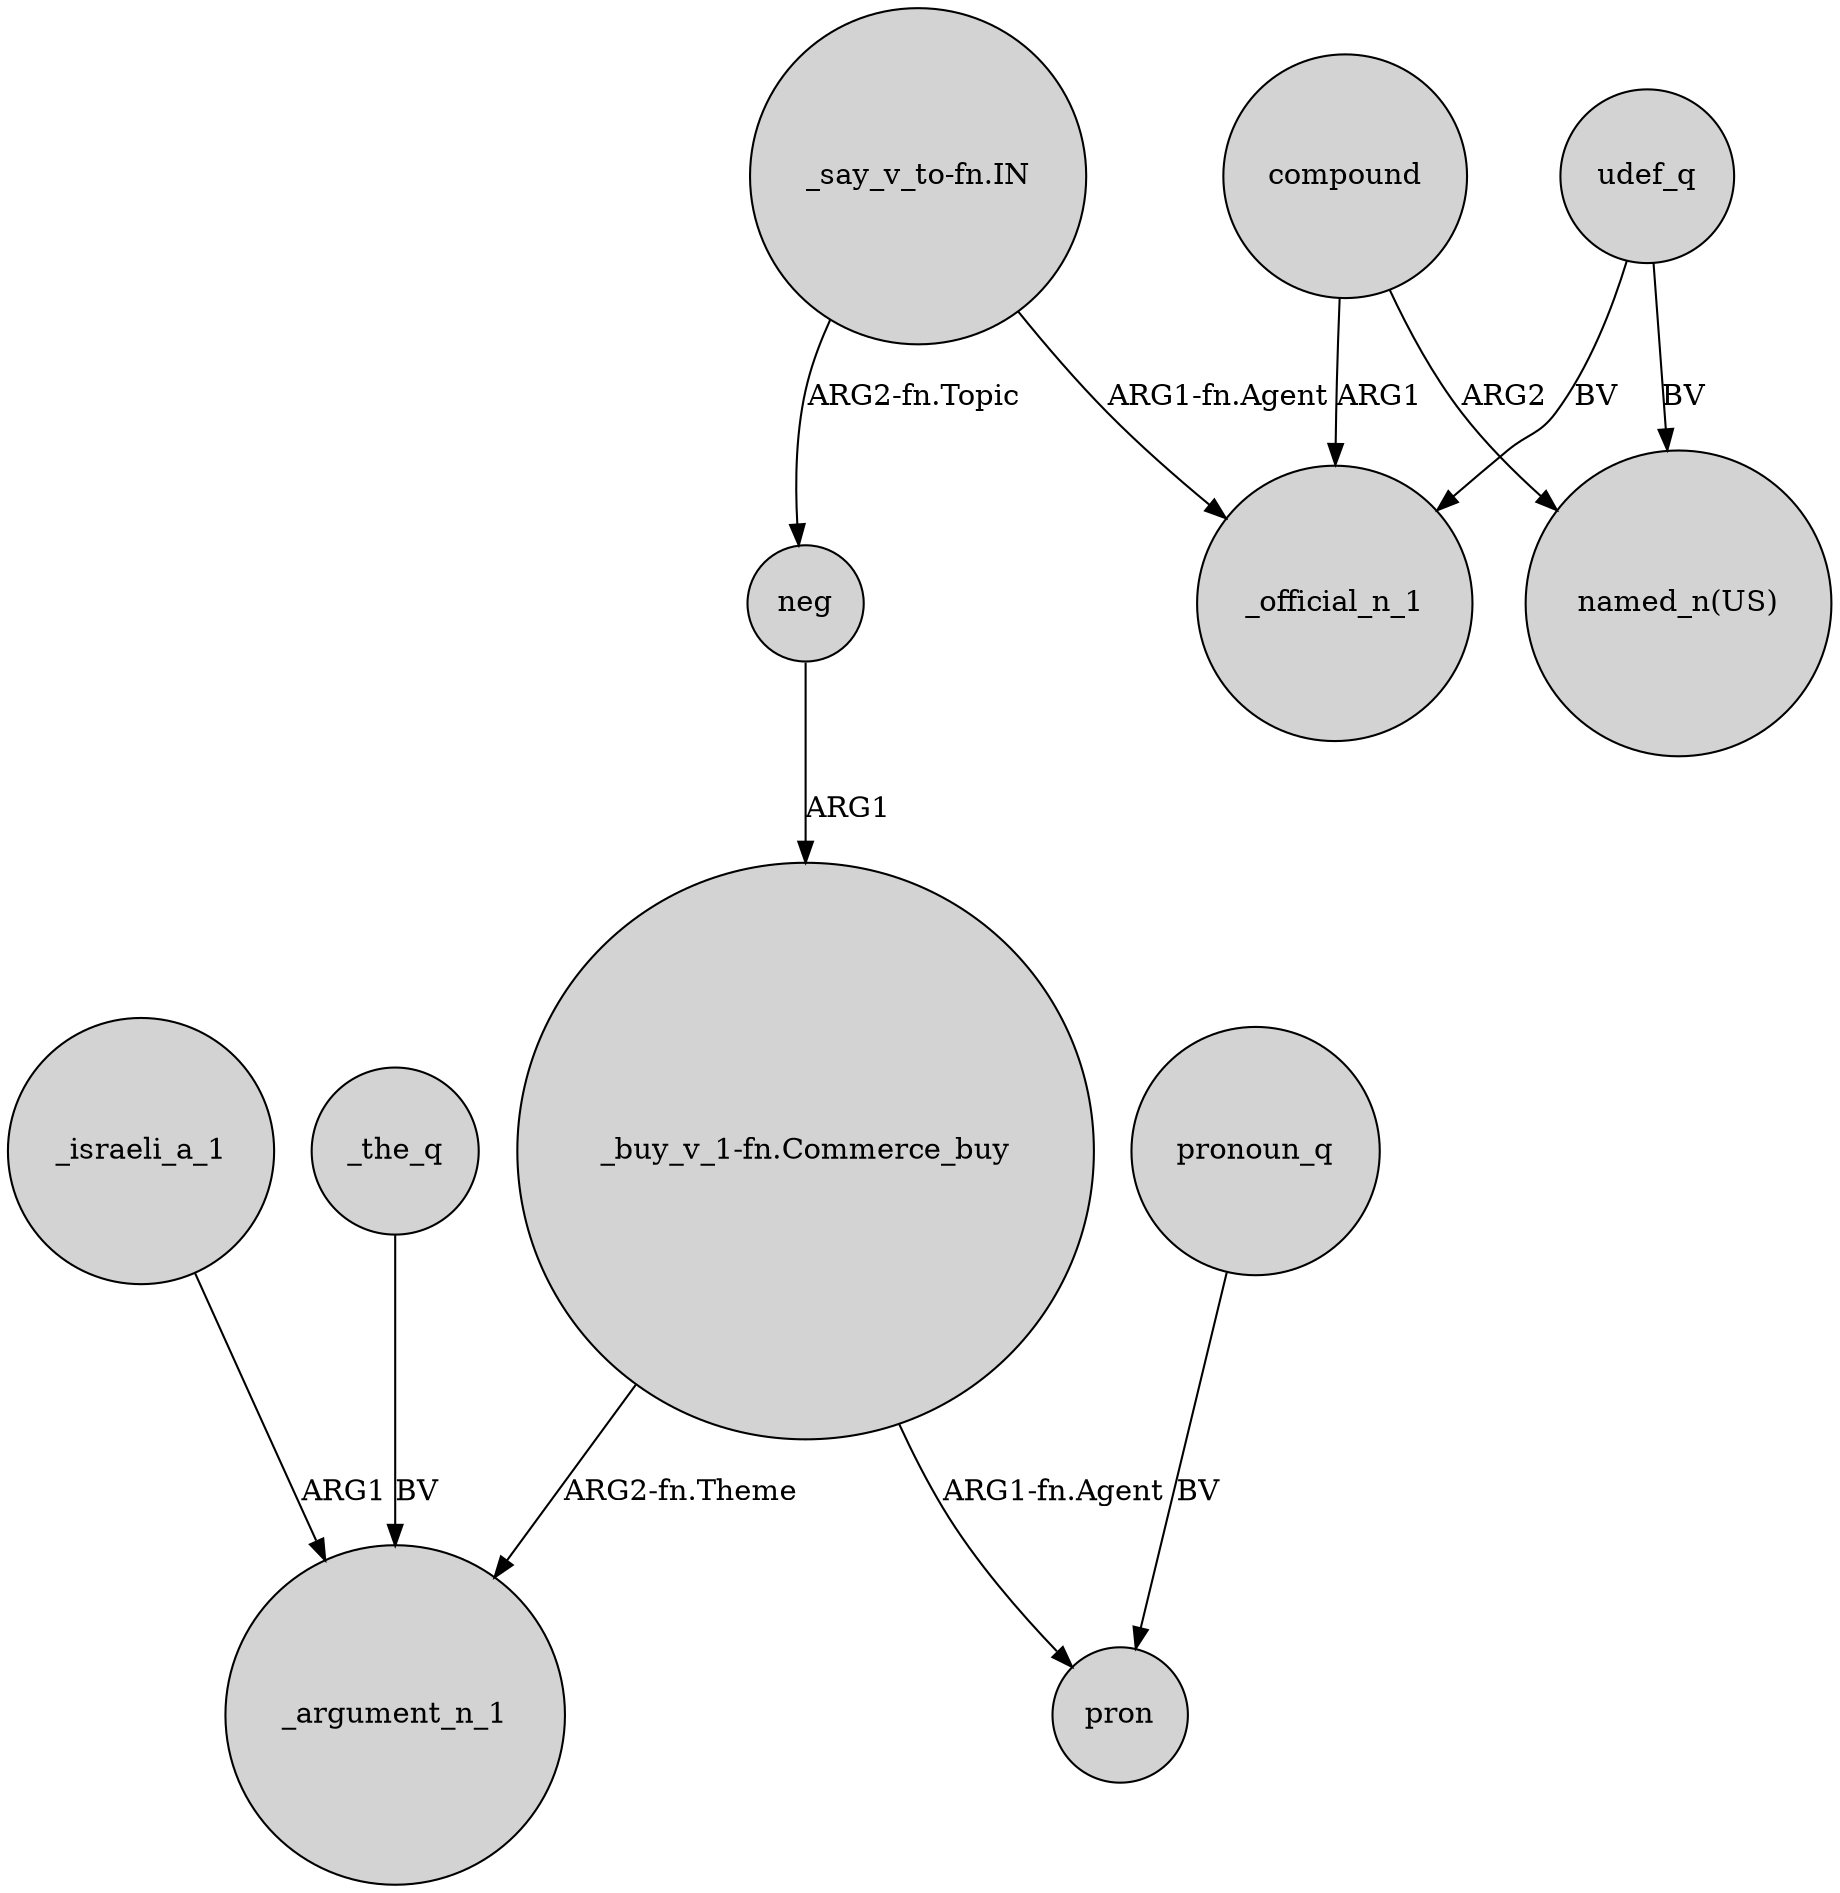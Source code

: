 digraph {
	node [shape=circle style=filled]
	compound -> _official_n_1 [label=ARG1]
	"_say_v_to-fn.IN" -> neg [label="ARG2-fn.Topic"]
	udef_q -> "named_n(US)" [label=BV]
	udef_q -> _official_n_1 [label=BV]
	compound -> "named_n(US)" [label=ARG2]
	_israeli_a_1 -> _argument_n_1 [label=ARG1]
	neg -> "_buy_v_1-fn.Commerce_buy" [label=ARG1]
	_the_q -> _argument_n_1 [label=BV]
	"_buy_v_1-fn.Commerce_buy" -> _argument_n_1 [label="ARG2-fn.Theme"]
	"_buy_v_1-fn.Commerce_buy" -> pron [label="ARG1-fn.Agent"]
	"_say_v_to-fn.IN" -> _official_n_1 [label="ARG1-fn.Agent"]
	pronoun_q -> pron [label=BV]
}
